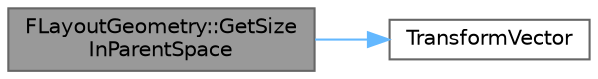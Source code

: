 digraph "FLayoutGeometry::GetSizeInParentSpace"
{
 // INTERACTIVE_SVG=YES
 // LATEX_PDF_SIZE
  bgcolor="transparent";
  edge [fontname=Helvetica,fontsize=10,labelfontname=Helvetica,labelfontsize=10];
  node [fontname=Helvetica,fontsize=10,shape=box,height=0.2,width=0.4];
  rankdir="LR";
  Node1 [id="Node000001",label="FLayoutGeometry::GetSize\lInParentSpace",height=0.2,width=0.4,color="gray40", fillcolor="grey60", style="filled", fontcolor="black",tooltip=" "];
  Node1 -> Node2 [id="edge1_Node000001_Node000002",color="steelblue1",style="solid",tooltip=" "];
  Node2 [id="Node000002",label="TransformVector",height=0.2,width=0.4,color="grey40", fillcolor="white", style="filled",URL="$d5/d9f/TransformCalculus_8h.html#a667730e0e0989c4417a3d9523ebe7a7f",tooltip="Generic implementation of TransformVector."];
}
